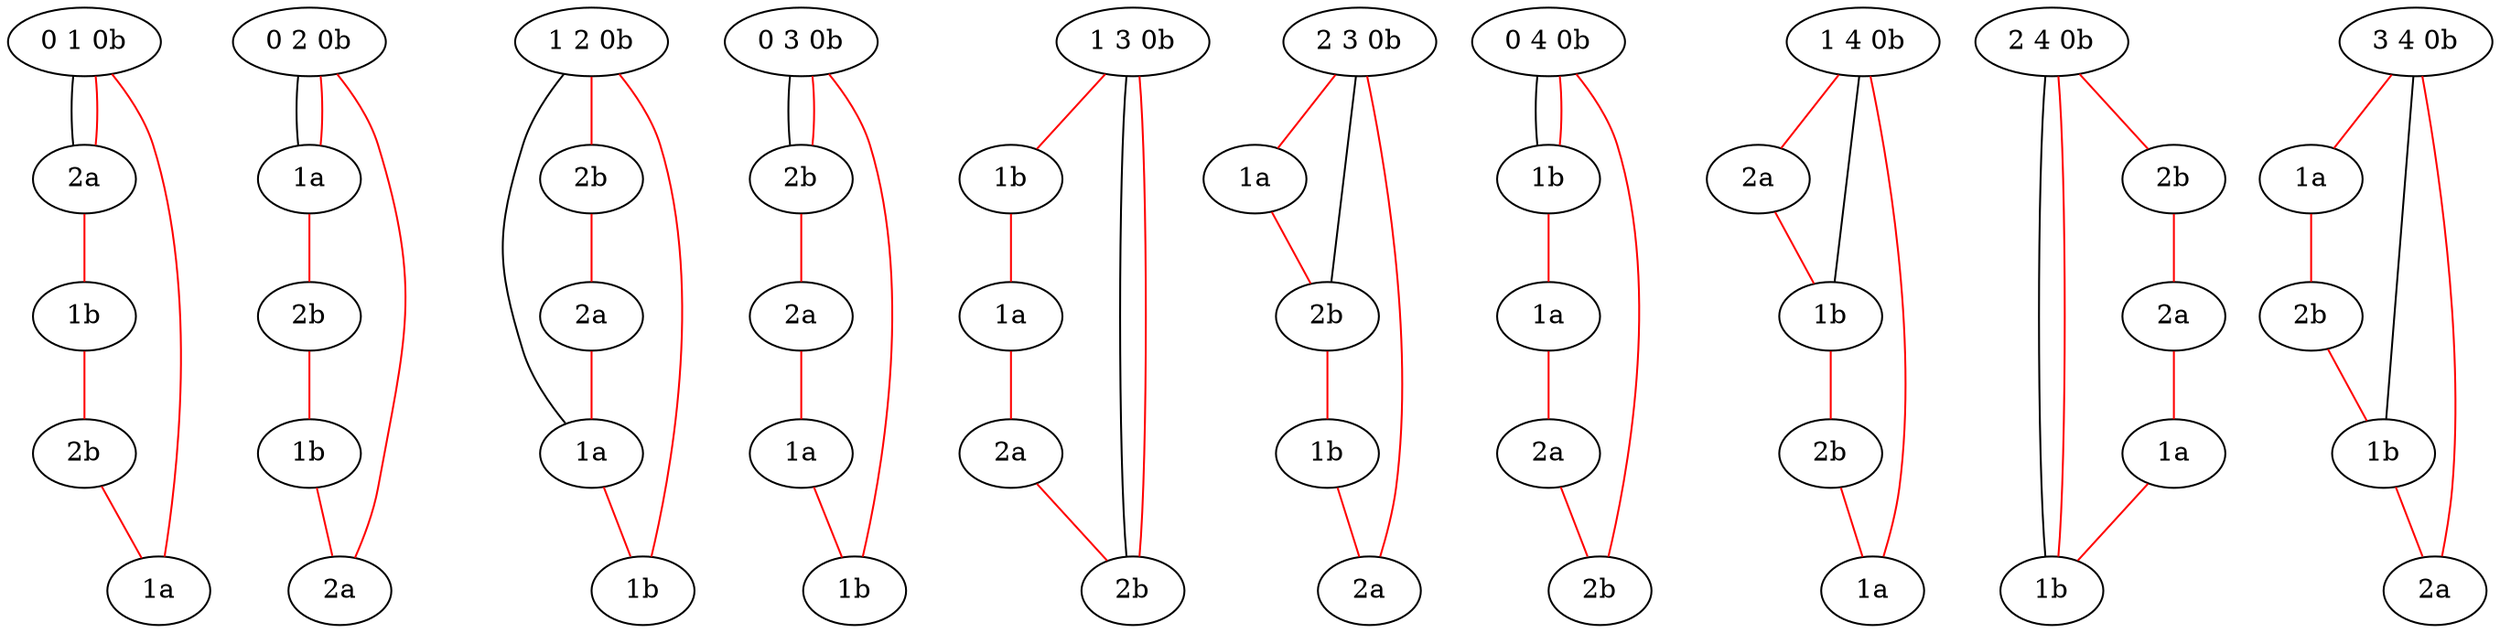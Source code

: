 graph{
l0é1é0 [label="0 1 0b"];
l0é1é1 [label="1a"];
l0é1é2 [label="2a"];
l0é1é3 [label="1b"];
l0é1é4 [label="2b"];
edge [color=black];
l0é1é0--l0é1é2;
edge [color=red];
l0é1é2--l0é1é3--l0é1é4--l0é1é1--l0é1é0--l0é1é2;
l0é2é0 [label="0 2 0b"];
l0é2é1 [label="1a"];
l0é2é2 [label="2a"];
l0é2é3 [label="1b"];
l0é2é4 [label="2b"];
edge [color=black];
l0é2é0--l0é2é1;
edge [color=red];
l0é2é1--l0é2é4--l0é2é3--l0é2é2--l0é2é0--l0é2é1;
l1é2é0 [label="1 2 0b"];
l1é2é1 [label="1a"];
l1é2é2 [label="2a"];
l1é2é3 [label="1b"];
l1é2é4 [label="2b"];
edge [color=black];
l1é2é0--l1é2é1;
edge [color=red];
l1é2é1--l1é2é3--l1é2é0--l1é2é4--l1é2é2--l1é2é1;
l0é3é0 [label="0 3 0b"];
l0é3é1 [label="1a"];
l0é3é2 [label="2a"];
l0é3é3 [label="1b"];
l0é3é4 [label="2b"];
edge [color=black];
l0é3é0--l0é3é4;
edge [color=red];
l0é3é4--l0é3é2--l0é3é1--l0é3é3--l0é3é0--l0é3é4;
l1é3é0 [label="1 3 0b"];
l1é3é1 [label="1a"];
l1é3é2 [label="2a"];
l1é3é3 [label="1b"];
l1é3é4 [label="2b"];
edge [color=black];
l1é3é0--l1é3é4;
edge [color=red];
l1é3é4--l1é3é0--l1é3é3--l1é3é1--l1é3é2--l1é3é4;
l2é3é0 [label="2 3 0b"];
l2é3é1 [label="1a"];
l2é3é2 [label="2a"];
l2é3é3 [label="1b"];
l2é3é4 [label="2b"];
edge [color=black];
l2é3é0--l2é3é4;
edge [color=red];
l2é3é4--l2é3é3--l2é3é2--l2é3é0--l2é3é1--l2é3é4;
l0é4é0 [label="0 4 0b"];
l0é4é1 [label="1a"];
l0é4é2 [label="2a"];
l0é4é3 [label="1b"];
l0é4é4 [label="2b"];
edge [color=black];
l0é4é0--l0é4é3;
edge [color=red];
l0é4é3--l0é4é1--l0é4é2--l0é4é4--l0é4é0--l0é4é3;
l1é4é0 [label="1 4 0b"];
l1é4é1 [label="1a"];
l1é4é2 [label="2a"];
l1é4é3 [label="1b"];
l1é4é4 [label="2b"];
edge [color=black];
l1é4é0--l1é4é3;
edge [color=red];
l1é4é3--l1é4é4--l1é4é1--l1é4é0--l1é4é2--l1é4é3;
l2é4é0 [label="2 4 0b"];
l2é4é1 [label="1a"];
l2é4é2 [label="2a"];
l2é4é3 [label="1b"];
l2é4é4 [label="2b"];
edge [color=black];
l2é4é0--l2é4é3;
edge [color=red];
l2é4é3--l2é4é0--l2é4é4--l2é4é2--l2é4é1--l2é4é3;
l3é4é0 [label="3 4 0b"];
l3é4é1 [label="1a"];
l3é4é2 [label="2a"];
l3é4é3 [label="1b"];
l3é4é4 [label="2b"];
edge [color=black];
l3é4é0--l3é4é3;
edge [color=red];
l3é4é3--l3é4é2--l3é4é0--l3é4é1--l3é4é4--l3é4é3;
}